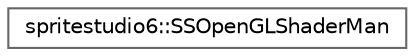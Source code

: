 digraph "Graphical Class Hierarchy"
{
 // LATEX_PDF_SIZE
  bgcolor="transparent";
  edge [fontname=Helvetica,fontsize=10,labelfontname=Helvetica,labelfontsize=10];
  node [fontname=Helvetica,fontsize=10,shape=box,height=0.2,width=0.4];
  rankdir="LR";
  Node0 [id="Node000000",label="spritestudio6::SSOpenGLShaderMan",height=0.2,width=0.4,color="grey40", fillcolor="white", style="filled",URL="$classspritestudio6_1_1_s_s_open_g_l_shader_man.html",tooltip=" "];
}
